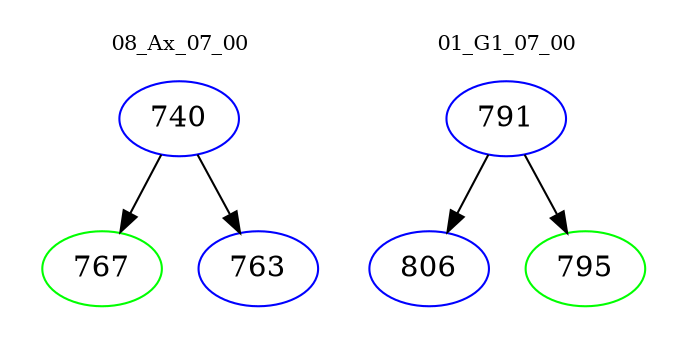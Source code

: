 digraph{
subgraph cluster_0 {
color = white
label = "08_Ax_07_00";
fontsize=10;
T0_740 [label="740", color="blue"]
T0_740 -> T0_767 [color="black"]
T0_767 [label="767", color="green"]
T0_740 -> T0_763 [color="black"]
T0_763 [label="763", color="blue"]
}
subgraph cluster_1 {
color = white
label = "01_G1_07_00";
fontsize=10;
T1_791 [label="791", color="blue"]
T1_791 -> T1_806 [color="black"]
T1_806 [label="806", color="blue"]
T1_791 -> T1_795 [color="black"]
T1_795 [label="795", color="green"]
}
}
